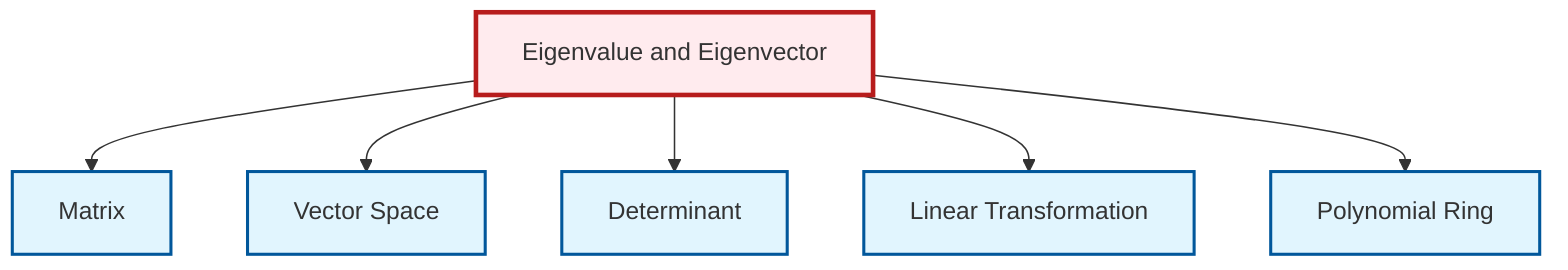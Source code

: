 graph TD
    classDef definition fill:#e1f5fe,stroke:#01579b,stroke-width:2px
    classDef theorem fill:#f3e5f5,stroke:#4a148c,stroke-width:2px
    classDef axiom fill:#fff3e0,stroke:#e65100,stroke-width:2px
    classDef example fill:#e8f5e9,stroke:#1b5e20,stroke-width:2px
    classDef current fill:#ffebee,stroke:#b71c1c,stroke-width:3px
    def-eigenvalue-eigenvector["Eigenvalue and Eigenvector"]:::definition
    def-linear-transformation["Linear Transformation"]:::definition
    def-matrix["Matrix"]:::definition
    def-determinant["Determinant"]:::definition
    def-polynomial-ring["Polynomial Ring"]:::definition
    def-vector-space["Vector Space"]:::definition
    def-eigenvalue-eigenvector --> def-matrix
    def-eigenvalue-eigenvector --> def-vector-space
    def-eigenvalue-eigenvector --> def-determinant
    def-eigenvalue-eigenvector --> def-linear-transformation
    def-eigenvalue-eigenvector --> def-polynomial-ring
    class def-eigenvalue-eigenvector current